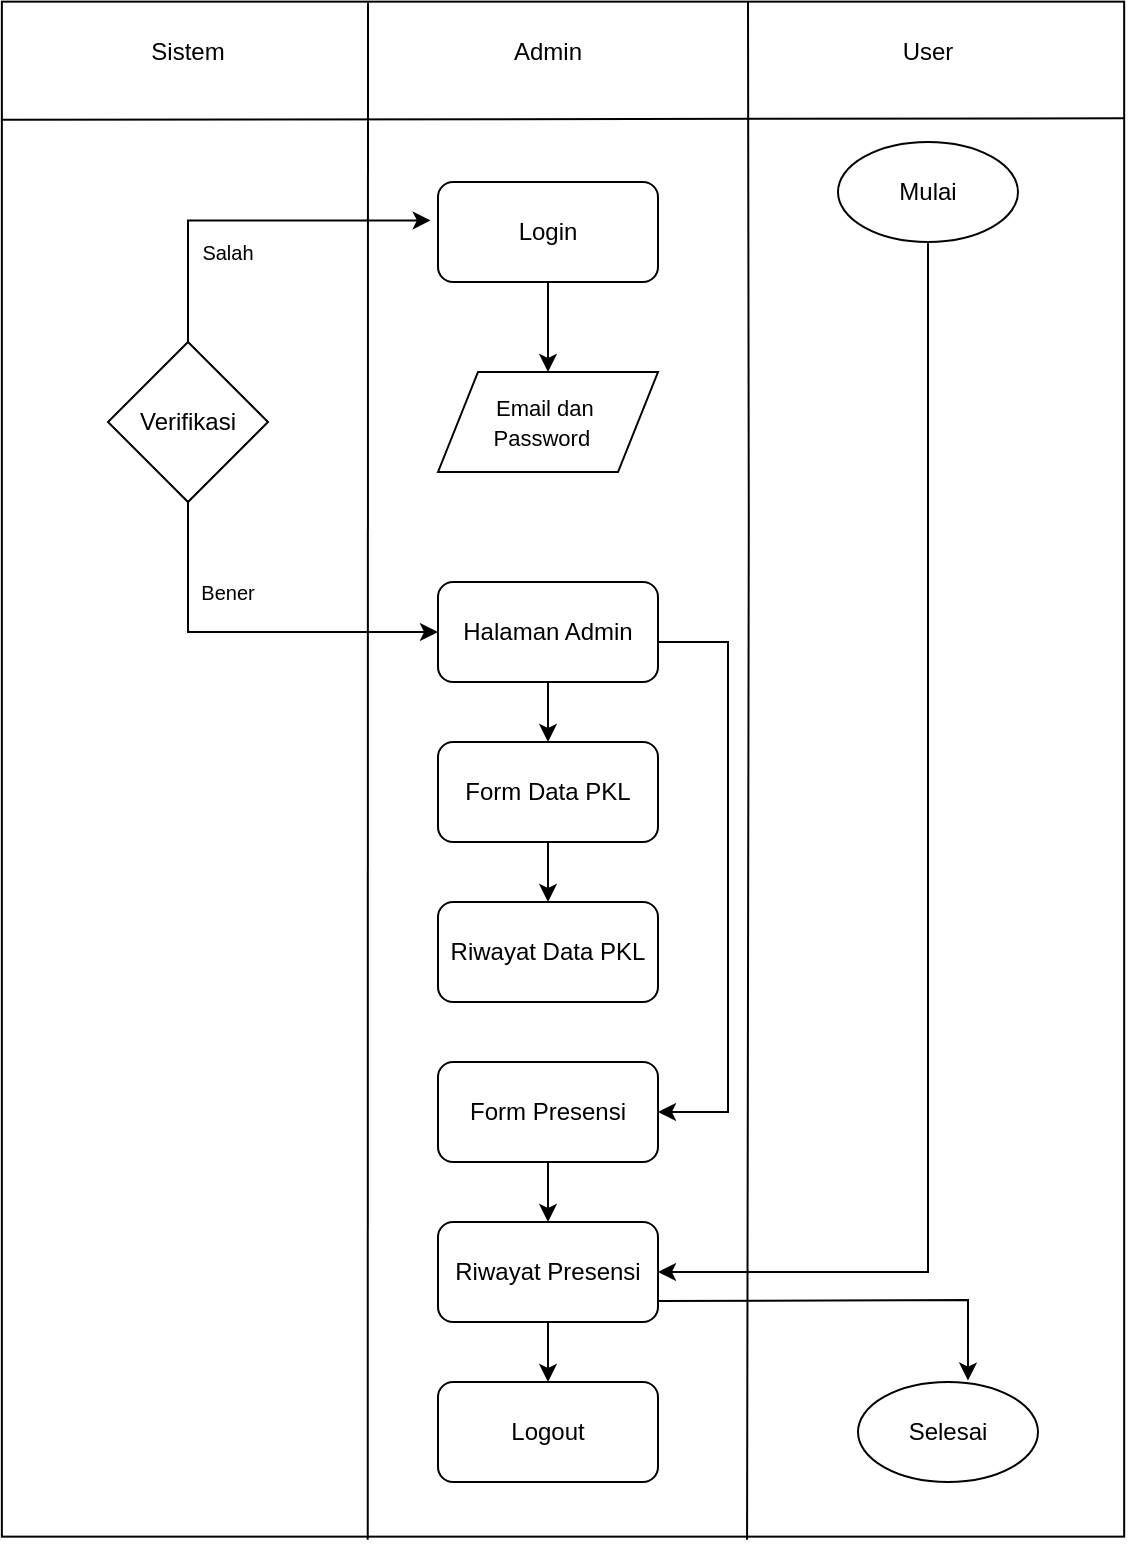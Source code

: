 <mxfile version="26.2.12">
  <diagram name="Page-1" id="fO25P44HGUkOfH7dbofw">
    <mxGraphModel dx="1589" dy="860" grid="1" gridSize="10" guides="1" tooltips="1" connect="1" arrows="1" fold="1" page="1" pageScale="1" pageWidth="827" pageHeight="1169" math="0" shadow="0">
      <root>
        <mxCell id="0" />
        <mxCell id="1" parent="0" />
        <mxCell id="WcjkwTNht0lQByTPUBEi-1" value="" style="rounded=0;whiteSpace=wrap;html=1;rotation=90;" vertex="1" parent="1">
          <mxGeometry x="13.76" y="123" width="767.49" height="561.15" as="geometry" />
        </mxCell>
        <mxCell id="WcjkwTNht0lQByTPUBEi-2" value="" style="endArrow=none;html=1;rounded=0;exitX=1.002;exitY=0.336;exitDx=0;exitDy=0;exitPerimeter=0;entryX=0;entryY=0.37;entryDx=0;entryDy=0;entryPerimeter=0;" edge="1" parent="1" source="WcjkwTNht0lQByTPUBEi-1">
          <mxGeometry width="50" height="50" relative="1" as="geometry">
            <mxPoint x="490.005" y="674.515" as="sourcePoint" />
            <mxPoint x="490.004" y="20.16" as="targetPoint" />
            <Array as="points">
              <mxPoint x="490.39" y="280.33" />
            </Array>
          </mxGeometry>
        </mxCell>
        <mxCell id="WcjkwTNht0lQByTPUBEi-3" value="" style="endArrow=none;html=1;rounded=0;exitX=1.002;exitY=0.674;exitDx=0;exitDy=0;exitPerimeter=0;entryX=0;entryY=0.37;entryDx=0;entryDy=0;entryPerimeter=0;" edge="1" parent="1" source="WcjkwTNht0lQByTPUBEi-1">
          <mxGeometry width="50" height="50" relative="1" as="geometry">
            <mxPoint x="300" y="674.34" as="sourcePoint" />
            <mxPoint x="300" y="20.34" as="targetPoint" />
            <Array as="points" />
          </mxGeometry>
        </mxCell>
        <mxCell id="WcjkwTNht0lQByTPUBEi-4" value="" style="endArrow=none;html=1;rounded=0;entryX=0.076;entryY=0;entryDx=0;entryDy=0;entryPerimeter=0;exitX=0.077;exitY=1;exitDx=0;exitDy=0;exitPerimeter=0;" edge="1" parent="1" source="WcjkwTNht0lQByTPUBEi-1" target="WcjkwTNht0lQByTPUBEi-1">
          <mxGeometry width="50" height="50" relative="1" as="geometry">
            <mxPoint x="120" y="70" as="sourcePoint" />
            <mxPoint x="170" y="30" as="targetPoint" />
          </mxGeometry>
        </mxCell>
        <mxCell id="WcjkwTNht0lQByTPUBEi-5" value="User" style="text;html=1;align=center;verticalAlign=middle;whiteSpace=wrap;rounded=0;" vertex="1" parent="1">
          <mxGeometry x="550" y="30" width="60" height="30" as="geometry" />
        </mxCell>
        <mxCell id="WcjkwTNht0lQByTPUBEi-6" value="Admin" style="text;html=1;align=center;verticalAlign=middle;whiteSpace=wrap;rounded=0;" vertex="1" parent="1">
          <mxGeometry x="360" y="30" width="60" height="30" as="geometry" />
        </mxCell>
        <mxCell id="WcjkwTNht0lQByTPUBEi-7" value="Sistem" style="text;html=1;align=center;verticalAlign=middle;whiteSpace=wrap;rounded=0;" vertex="1" parent="1">
          <mxGeometry x="180" y="30" width="60" height="30" as="geometry" />
        </mxCell>
        <mxCell id="WcjkwTNht0lQByTPUBEi-8" value="Mulai" style="ellipse;whiteSpace=wrap;html=1;" vertex="1" parent="1">
          <mxGeometry x="535" y="90" width="90" height="50" as="geometry" />
        </mxCell>
        <mxCell id="WcjkwTNht0lQByTPUBEi-22" style="edgeStyle=orthogonalEdgeStyle;rounded=0;orthogonalLoop=1;jettySize=auto;html=1;entryX=0.5;entryY=0;entryDx=0;entryDy=0;" edge="1" parent="1" source="WcjkwTNht0lQByTPUBEi-11" target="WcjkwTNht0lQByTPUBEi-15">
          <mxGeometry relative="1" as="geometry" />
        </mxCell>
        <mxCell id="WcjkwTNht0lQByTPUBEi-11" value="Login" style="rounded=1;whiteSpace=wrap;html=1;" vertex="1" parent="1">
          <mxGeometry x="335" y="110" width="110" height="50" as="geometry" />
        </mxCell>
        <mxCell id="WcjkwTNht0lQByTPUBEi-16" style="edgeStyle=orthogonalEdgeStyle;rounded=0;orthogonalLoop=1;jettySize=auto;html=1;entryX=0;entryY=0.5;entryDx=0;entryDy=0;" edge="1" parent="1" source="WcjkwTNht0lQByTPUBEi-12" target="WcjkwTNht0lQByTPUBEi-14">
          <mxGeometry relative="1" as="geometry">
            <Array as="points">
              <mxPoint x="210" y="335" />
            </Array>
          </mxGeometry>
        </mxCell>
        <mxCell id="WcjkwTNht0lQByTPUBEi-12" value="Verifikasi" style="rhombus;whiteSpace=wrap;html=1;" vertex="1" parent="1">
          <mxGeometry x="170" y="190" width="80" height="80" as="geometry" />
        </mxCell>
        <mxCell id="WcjkwTNht0lQByTPUBEi-27" style="edgeStyle=orthogonalEdgeStyle;rounded=0;orthogonalLoop=1;jettySize=auto;html=1;entryX=0.5;entryY=0;entryDx=0;entryDy=0;" edge="1" parent="1" source="WcjkwTNht0lQByTPUBEi-14" target="WcjkwTNht0lQByTPUBEi-23">
          <mxGeometry relative="1" as="geometry" />
        </mxCell>
        <mxCell id="WcjkwTNht0lQByTPUBEi-14" value="Halaman Admin" style="rounded=1;whiteSpace=wrap;html=1;" vertex="1" parent="1">
          <mxGeometry x="335" y="310" width="110" height="50" as="geometry" />
        </mxCell>
        <mxCell id="WcjkwTNht0lQByTPUBEi-15" value="&lt;font style=&quot;font-size: 11px;&quot;&gt;Email dan&amp;nbsp;&lt;/font&gt;&lt;div&gt;&lt;font style=&quot;font-size: 11px;&quot;&gt;&lt;span style=&quot;background-color: transparent; color: light-dark(rgb(0, 0, 0), rgb(255, 255, 255));&quot;&gt;Password&amp;nbsp;&amp;nbsp;&lt;/span&gt;&lt;/font&gt;&lt;/div&gt;" style="shape=parallelogram;perimeter=parallelogramPerimeter;whiteSpace=wrap;html=1;fixedSize=1;" vertex="1" parent="1">
          <mxGeometry x="335" y="205" width="110" height="50" as="geometry" />
        </mxCell>
        <mxCell id="WcjkwTNht0lQByTPUBEi-17" style="edgeStyle=orthogonalEdgeStyle;rounded=0;orthogonalLoop=1;jettySize=auto;html=1;entryX=-0.033;entryY=0.384;entryDx=0;entryDy=0;entryPerimeter=0;" edge="1" parent="1" source="WcjkwTNht0lQByTPUBEi-12" target="WcjkwTNht0lQByTPUBEi-11">
          <mxGeometry relative="1" as="geometry">
            <Array as="points">
              <mxPoint x="210" y="129" />
            </Array>
          </mxGeometry>
        </mxCell>
        <mxCell id="WcjkwTNht0lQByTPUBEi-18" value="&lt;font style=&quot;font-size: 10px;&quot;&gt;Salah&lt;/font&gt;" style="text;html=1;align=center;verticalAlign=middle;whiteSpace=wrap;rounded=0;" vertex="1" parent="1">
          <mxGeometry x="210" y="130" width="40" height="30" as="geometry" />
        </mxCell>
        <mxCell id="WcjkwTNht0lQByTPUBEi-19" value="&lt;font style=&quot;font-size: 10px;&quot;&gt;Bener&lt;/font&gt;" style="text;html=1;align=center;verticalAlign=middle;whiteSpace=wrap;rounded=0;" vertex="1" parent="1">
          <mxGeometry x="210" y="300" width="40" height="30" as="geometry" />
        </mxCell>
        <mxCell id="WcjkwTNht0lQByTPUBEi-25" style="edgeStyle=orthogonalEdgeStyle;rounded=0;orthogonalLoop=1;jettySize=auto;html=1;entryX=0.5;entryY=0;entryDx=0;entryDy=0;" edge="1" parent="1" source="WcjkwTNht0lQByTPUBEi-23" target="WcjkwTNht0lQByTPUBEi-24">
          <mxGeometry relative="1" as="geometry" />
        </mxCell>
        <mxCell id="WcjkwTNht0lQByTPUBEi-23" value="Form Data PKL" style="rounded=1;whiteSpace=wrap;html=1;" vertex="1" parent="1">
          <mxGeometry x="335" y="390" width="110" height="50" as="geometry" />
        </mxCell>
        <mxCell id="WcjkwTNht0lQByTPUBEi-24" value="Riwayat Data PKL" style="rounded=1;whiteSpace=wrap;html=1;" vertex="1" parent="1">
          <mxGeometry x="335" y="470" width="110" height="50" as="geometry" />
        </mxCell>
        <mxCell id="WcjkwTNht0lQByTPUBEi-32" style="edgeStyle=orthogonalEdgeStyle;rounded=0;orthogonalLoop=1;jettySize=auto;html=1;entryX=0.5;entryY=0;entryDx=0;entryDy=0;" edge="1" parent="1" source="WcjkwTNht0lQByTPUBEi-28" target="WcjkwTNht0lQByTPUBEi-29">
          <mxGeometry relative="1" as="geometry" />
        </mxCell>
        <mxCell id="WcjkwTNht0lQByTPUBEi-28" value="Form Presensi" style="rounded=1;whiteSpace=wrap;html=1;" vertex="1" parent="1">
          <mxGeometry x="335" y="550" width="110" height="50" as="geometry" />
        </mxCell>
        <mxCell id="WcjkwTNht0lQByTPUBEi-34" style="edgeStyle=orthogonalEdgeStyle;rounded=0;orthogonalLoop=1;jettySize=auto;html=1;entryX=0.5;entryY=0;entryDx=0;entryDy=0;" edge="1" parent="1" source="WcjkwTNht0lQByTPUBEi-29" target="WcjkwTNht0lQByTPUBEi-33">
          <mxGeometry relative="1" as="geometry" />
        </mxCell>
        <mxCell id="WcjkwTNht0lQByTPUBEi-29" value="Riwayat Presensi" style="rounded=1;whiteSpace=wrap;html=1;" vertex="1" parent="1">
          <mxGeometry x="335" y="630" width="110" height="50" as="geometry" />
        </mxCell>
        <mxCell id="WcjkwTNht0lQByTPUBEi-31" value="" style="endArrow=classic;html=1;rounded=0;entryX=1;entryY=0.5;entryDx=0;entryDy=0;exitX=1.003;exitY=0.599;exitDx=0;exitDy=0;exitPerimeter=0;" edge="1" parent="1" source="WcjkwTNht0lQByTPUBEi-14" target="WcjkwTNht0lQByTPUBEi-28">
          <mxGeometry width="50" height="50" relative="1" as="geometry">
            <mxPoint x="450" y="340" as="sourcePoint" />
            <mxPoint x="490" y="580" as="targetPoint" />
            <Array as="points">
              <mxPoint x="480" y="340" />
              <mxPoint x="480" y="575" />
            </Array>
          </mxGeometry>
        </mxCell>
        <mxCell id="WcjkwTNht0lQByTPUBEi-33" value="Logout" style="rounded=1;whiteSpace=wrap;html=1;" vertex="1" parent="1">
          <mxGeometry x="335" y="710" width="110" height="50" as="geometry" />
        </mxCell>
        <mxCell id="WcjkwTNht0lQByTPUBEi-36" value="Selesai" style="ellipse;whiteSpace=wrap;html=1;" vertex="1" parent="1">
          <mxGeometry x="545" y="710" width="90" height="50" as="geometry" />
        </mxCell>
        <mxCell id="WcjkwTNht0lQByTPUBEi-39" value="" style="endArrow=classic;html=1;rounded=0;entryX=0.611;entryY=-0.014;entryDx=0;entryDy=0;entryPerimeter=0;exitX=1.001;exitY=0.791;exitDx=0;exitDy=0;exitPerimeter=0;" edge="1" parent="1" source="WcjkwTNht0lQByTPUBEi-29" target="WcjkwTNht0lQByTPUBEi-36">
          <mxGeometry width="50" height="50" relative="1" as="geometry">
            <mxPoint x="450" y="669" as="sourcePoint" />
            <mxPoint x="490" y="620" as="targetPoint" />
            <Array as="points">
              <mxPoint x="600" y="669" />
            </Array>
          </mxGeometry>
        </mxCell>
        <mxCell id="WcjkwTNht0lQByTPUBEi-40" value="" style="endArrow=classic;html=1;rounded=0;" edge="1" parent="1" target="WcjkwTNht0lQByTPUBEi-29">
          <mxGeometry width="50" height="50" relative="1" as="geometry">
            <mxPoint x="580" y="140" as="sourcePoint" />
            <mxPoint x="630" y="90" as="targetPoint" />
            <Array as="points">
              <mxPoint x="580" y="655" />
            </Array>
          </mxGeometry>
        </mxCell>
      </root>
    </mxGraphModel>
  </diagram>
</mxfile>
